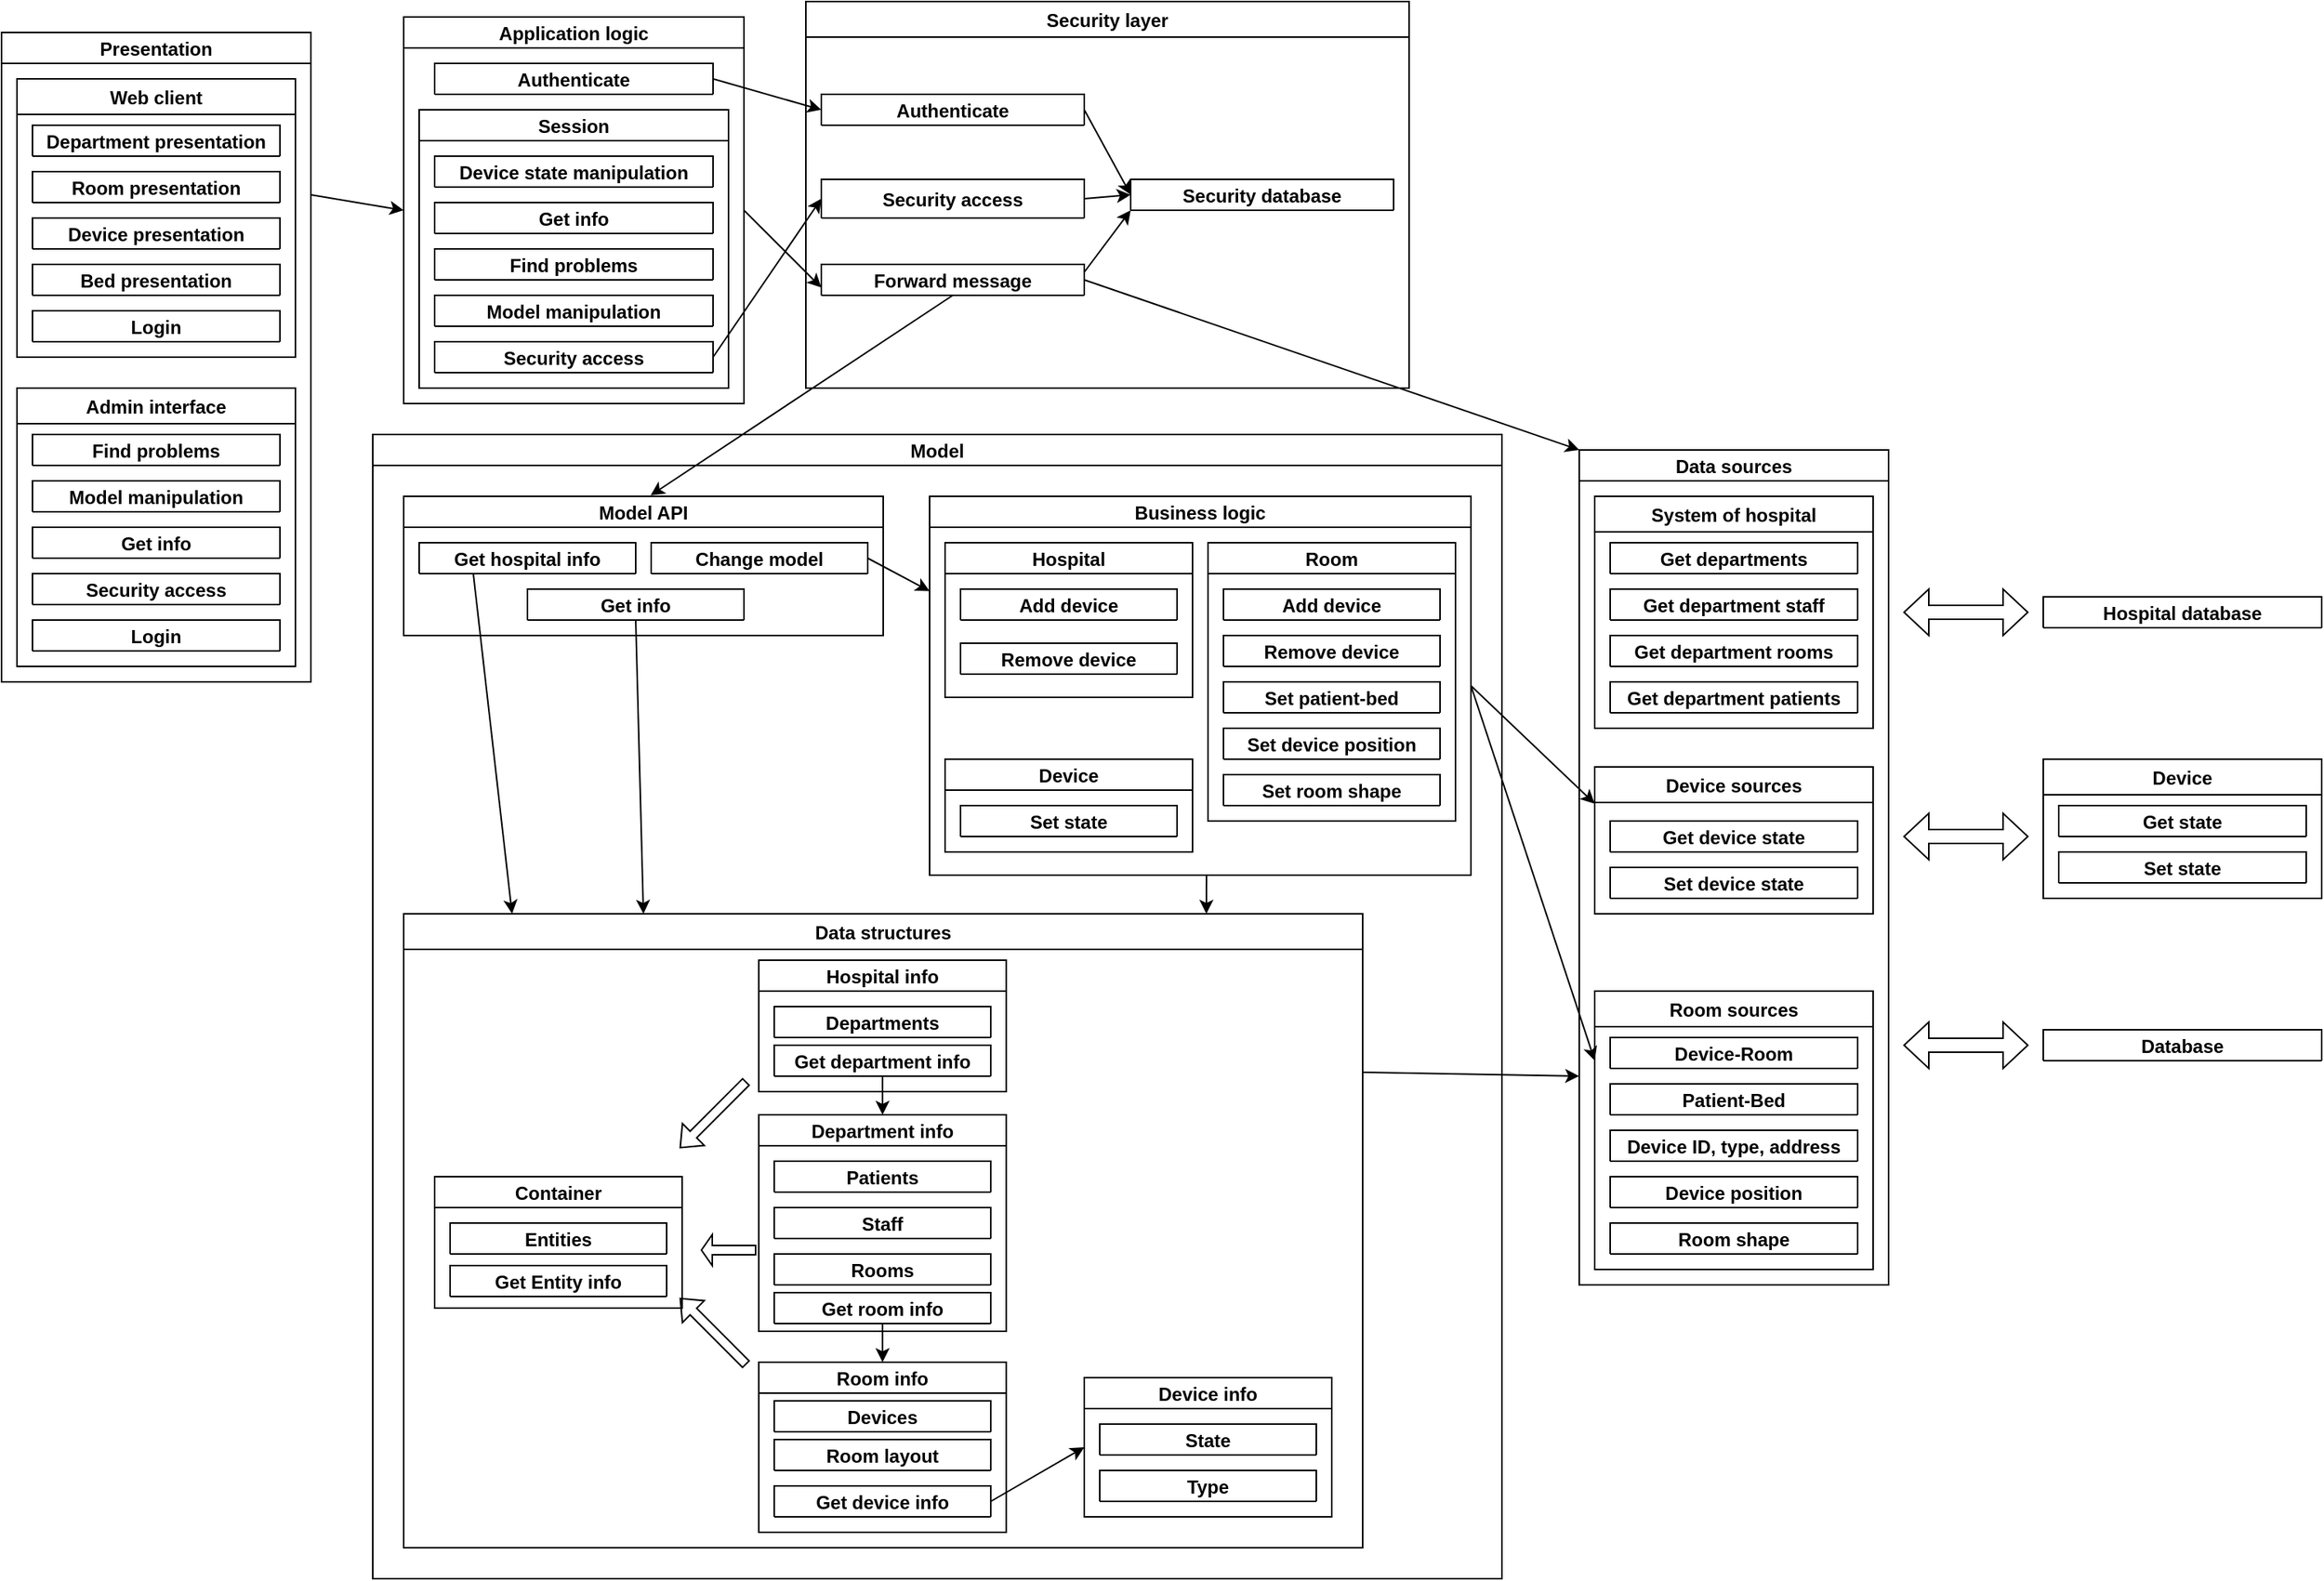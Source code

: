 <mxfile version="13.10.2" type="google"><diagram id="JKOTxtfurh0LHs6Syy15" name="Page-1"><mxGraphModel dx="1470" dy="750" grid="1" gridSize="10" guides="1" tooltips="1" connect="1" arrows="1" fold="1" page="1" pageScale="1" pageWidth="850" pageHeight="1100" math="0" shadow="0"><root><mxCell id="0"/><mxCell id="1" parent="0"/><mxCell id="d-jHDP0jdJp7qIPMm9kE-44" value="" style="shape=doubleArrow;whiteSpace=wrap;html=1;" parent="1" vertex="1"><mxGeometry x="1300" y="565" width="80" height="30" as="geometry"/></mxCell><mxCell id="d-jHDP0jdJp7qIPMm9kE-45" value="Device" style="swimlane;" parent="1" vertex="1"><mxGeometry x="1390" y="530" width="180" height="90" as="geometry"/></mxCell><mxCell id="d-jHDP0jdJp7qIPMm9kE-46" value="Get state" style="swimlane;startSize=20;" parent="d-jHDP0jdJp7qIPMm9kE-45" vertex="1"><mxGeometry x="10" y="30" width="160" height="20" as="geometry"/></mxCell><mxCell id="d-jHDP0jdJp7qIPMm9kE-47" value="Set state" style="swimlane;startSize=20;" parent="d-jHDP0jdJp7qIPMm9kE-45" vertex="1"><mxGeometry x="10" y="60" width="160" height="20" as="geometry"/></mxCell><mxCell id="d-jHDP0jdJp7qIPMm9kE-48" value="Hospital database" style="swimlane;" parent="1" vertex="1"><mxGeometry x="1390" y="425" width="180" height="20" as="geometry"/></mxCell><mxCell id="d-jHDP0jdJp7qIPMm9kE-49" value="" style="shape=doubleArrow;whiteSpace=wrap;html=1;" parent="1" vertex="1"><mxGeometry x="1300" y="420" width="80" height="30" as="geometry"/></mxCell><mxCell id="d-jHDP0jdJp7qIPMm9kE-50" value="Database" style="swimlane;" parent="1" vertex="1"><mxGeometry x="1390" y="705" width="180" height="20" as="geometry"/></mxCell><mxCell id="d-jHDP0jdJp7qIPMm9kE-51" value="" style="shape=doubleArrow;whiteSpace=wrap;html=1;" parent="1" vertex="1"><mxGeometry x="1300" y="700" width="80" height="30" as="geometry"/></mxCell><mxCell id="d-jHDP0jdJp7qIPMm9kE-110" value="Presentation" style="swimlane;startSize=20;" parent="1" vertex="1"><mxGeometry x="70" y="60" width="200" height="420" as="geometry"/></mxCell><mxCell id="d-jHDP0jdJp7qIPMm9kE-111" value="Web client" style="swimlane;" parent="d-jHDP0jdJp7qIPMm9kE-110" vertex="1"><mxGeometry x="10" y="30" width="180" height="180" as="geometry"/></mxCell><mxCell id="d-jHDP0jdJp7qIPMm9kE-112" value="Department presentation" style="swimlane;startSize=20;" parent="d-jHDP0jdJp7qIPMm9kE-111" vertex="1"><mxGeometry x="10" y="30" width="160" height="20" as="geometry"/></mxCell><mxCell id="d-jHDP0jdJp7qIPMm9kE-113" value="Room presentation" style="swimlane;startSize=20;" parent="d-jHDP0jdJp7qIPMm9kE-111" vertex="1"><mxGeometry x="10" y="60" width="160" height="20" as="geometry"/></mxCell><mxCell id="d-jHDP0jdJp7qIPMm9kE-114" value="Device presentation" style="swimlane;startSize=20;" parent="d-jHDP0jdJp7qIPMm9kE-111" vertex="1"><mxGeometry x="10" y="90" width="160" height="20" as="geometry"/></mxCell><mxCell id="d-jHDP0jdJp7qIPMm9kE-115" value="Bed presentation" style="swimlane;startSize=20;" parent="d-jHDP0jdJp7qIPMm9kE-111" vertex="1"><mxGeometry x="10" y="120" width="160" height="20" as="geometry"/></mxCell><mxCell id="sitLfripYZY4xvB7YL1Z-2" value="Login" style="swimlane;startSize=20;" parent="d-jHDP0jdJp7qIPMm9kE-111" vertex="1"><mxGeometry x="10" y="150" width="160" height="20" as="geometry"/></mxCell><mxCell id="d-jHDP0jdJp7qIPMm9kE-116" value="Admin interface" style="swimlane;" parent="d-jHDP0jdJp7qIPMm9kE-110" vertex="1"><mxGeometry x="10" y="230" width="180" height="180" as="geometry"/></mxCell><mxCell id="d-jHDP0jdJp7qIPMm9kE-117" value="Find problems" style="swimlane;startSize=20;" parent="d-jHDP0jdJp7qIPMm9kE-116" vertex="1"><mxGeometry x="10" y="30" width="160" height="20" as="geometry"/></mxCell><mxCell id="d-jHDP0jdJp7qIPMm9kE-118" value="Model manipulation" style="swimlane;startSize=20;" parent="d-jHDP0jdJp7qIPMm9kE-116" vertex="1"><mxGeometry x="10" y="60" width="160" height="20" as="geometry"/></mxCell><mxCell id="d-jHDP0jdJp7qIPMm9kE-119" value="Get info" style="swimlane;startSize=20;" parent="d-jHDP0jdJp7qIPMm9kE-116" vertex="1"><mxGeometry x="10" y="90" width="160" height="20" as="geometry"/></mxCell><mxCell id="sitLfripYZY4xvB7YL1Z-3" value="Login" style="swimlane;startSize=20;" parent="d-jHDP0jdJp7qIPMm9kE-116" vertex="1"><mxGeometry x="10" y="150" width="160" height="20" as="geometry"/></mxCell><mxCell id="hPlKZOSBvzZodpUf7gXy-1" value="Security access" style="swimlane;startSize=20;" parent="d-jHDP0jdJp7qIPMm9kE-116" vertex="1"><mxGeometry x="10" y="120" width="160" height="20" as="geometry"/></mxCell><mxCell id="RqJUmdOlR7B8RpJYE1TP-16" value="" style="endArrow=classic;html=1;exitX=1;exitY=0.25;exitDx=0;exitDy=0;entryX=0;entryY=0.5;entryDx=0;entryDy=0;" parent="1" source="d-jHDP0jdJp7qIPMm9kE-110" target="4utyoPixQheDn4CcsBq--27" edge="1"><mxGeometry width="50" height="50" relative="1" as="geometry"><mxPoint x="760" y="190" as="sourcePoint"/><mxPoint x="810" y="140" as="targetPoint"/></mxGeometry></mxCell><mxCell id="RqJUmdOlR7B8RpJYE1TP-20" value="Data sources" style="swimlane;startSize=20;" parent="1" vertex="1"><mxGeometry x="1090" y="330" width="200" height="540" as="geometry"/></mxCell><mxCell id="RqJUmdOlR7B8RpJYE1TP-21" value="System of hospital" style="swimlane;" parent="RqJUmdOlR7B8RpJYE1TP-20" vertex="1"><mxGeometry x="10" y="30" width="180" height="150" as="geometry"/></mxCell><mxCell id="RqJUmdOlR7B8RpJYE1TP-22" value="Get departments" style="swimlane;startSize=20;" parent="RqJUmdOlR7B8RpJYE1TP-21" vertex="1"><mxGeometry x="10" y="30" width="160" height="20" as="geometry"/></mxCell><mxCell id="RqJUmdOlR7B8RpJYE1TP-24" value="Get department staff" style="swimlane;startSize=20;" parent="RqJUmdOlR7B8RpJYE1TP-21" vertex="1"><mxGeometry x="10" y="60" width="160" height="20" as="geometry"/></mxCell><mxCell id="RqJUmdOlR7B8RpJYE1TP-23" value="Get department patients" style="swimlane;startSize=20;" parent="RqJUmdOlR7B8RpJYE1TP-21" vertex="1"><mxGeometry x="10" y="120" width="160" height="20" as="geometry"/></mxCell><mxCell id="RqJUmdOlR7B8RpJYE1TP-25" value="Get department rooms" style="swimlane;startSize=20;" parent="RqJUmdOlR7B8RpJYE1TP-21" vertex="1"><mxGeometry x="10" y="90" width="160" height="20" as="geometry"/></mxCell><mxCell id="RqJUmdOlR7B8RpJYE1TP-26" value="Device sources" style="swimlane;" parent="RqJUmdOlR7B8RpJYE1TP-20" vertex="1"><mxGeometry x="10" y="205" width="180" height="95" as="geometry"/></mxCell><mxCell id="RqJUmdOlR7B8RpJYE1TP-27" value="Get device state" style="swimlane;startSize=20;" parent="RqJUmdOlR7B8RpJYE1TP-26" vertex="1"><mxGeometry x="10" y="35" width="160" height="20" as="geometry"/></mxCell><mxCell id="RqJUmdOlR7B8RpJYE1TP-28" value="Set device state" style="swimlane;startSize=20;" parent="RqJUmdOlR7B8RpJYE1TP-26" vertex="1"><mxGeometry x="10" y="65" width="160" height="20" as="geometry"/></mxCell><mxCell id="RqJUmdOlR7B8RpJYE1TP-29" value="Room sources" style="swimlane;" parent="RqJUmdOlR7B8RpJYE1TP-20" vertex="1"><mxGeometry x="10" y="350" width="180" height="180" as="geometry"/></mxCell><mxCell id="RqJUmdOlR7B8RpJYE1TP-30" value="Device position" style="swimlane;startSize=20;" parent="RqJUmdOlR7B8RpJYE1TP-29" vertex="1"><mxGeometry x="10" y="120" width="160" height="20" as="geometry"/></mxCell><mxCell id="CvcwBOX3dEeAEruiwFQa-1" value="Room shape" style="swimlane;startSize=20;" parent="RqJUmdOlR7B8RpJYE1TP-29" vertex="1"><mxGeometry x="10" y="150" width="160" height="20" as="geometry"/></mxCell><mxCell id="RqJUmdOlR7B8RpJYE1TP-31" value="Device-Room" style="swimlane;startSize=20;" parent="RqJUmdOlR7B8RpJYE1TP-29" vertex="1"><mxGeometry x="10" y="30" width="160" height="20" as="geometry"/></mxCell><mxCell id="RqJUmdOlR7B8RpJYE1TP-32" value="Patient-Bed" style="swimlane;startSize=20;" parent="RqJUmdOlR7B8RpJYE1TP-29" vertex="1"><mxGeometry x="10" y="60" width="160" height="20" as="geometry"/></mxCell><mxCell id="o7GPz9LNfkKJkHx3s3Bs-9" value="Device ID, type, address" style="swimlane;startSize=20;" parent="RqJUmdOlR7B8RpJYE1TP-29" vertex="1"><mxGeometry x="10" y="90" width="160" height="20" as="geometry"/></mxCell><mxCell id="RqJUmdOlR7B8RpJYE1TP-36" value="" style="endArrow=classic;html=1;exitX=1;exitY=0.5;exitDx=0;exitDy=0;entryX=0;entryY=0;entryDx=0;entryDy=0;" parent="1" source="rtHGyTvihn_830pgWWPc-2" target="RqJUmdOlR7B8RpJYE1TP-20" edge="1"><mxGeometry width="50" height="50" relative="1" as="geometry"><mxPoint x="700" y="330" as="sourcePoint"/><mxPoint x="1070" y="170" as="targetPoint"/></mxGeometry></mxCell><mxCell id="4utyoPixQheDn4CcsBq--6" value="Model" style="swimlane;startSize=20;" parent="1" vertex="1"><mxGeometry x="310" y="320" width="730" height="740" as="geometry"/></mxCell><mxCell id="d-jHDP0jdJp7qIPMm9kE-6" value="Data structures" style="swimlane;" parent="4utyoPixQheDn4CcsBq--6" vertex="1"><mxGeometry x="20" y="310" width="620" height="410" as="geometry"/></mxCell><mxCell id="d-jHDP0jdJp7qIPMm9kE-10" value="Device info" style="swimlane;startSize=20;" parent="d-jHDP0jdJp7qIPMm9kE-6" vertex="1"><mxGeometry x="440" y="300" width="160" height="90" as="geometry"/></mxCell><mxCell id="d-jHDP0jdJp7qIPMm9kE-12" value="State" style="swimlane;startSize=20;" parent="d-jHDP0jdJp7qIPMm9kE-10" vertex="1"><mxGeometry x="10" y="30" width="140" height="20" as="geometry"/></mxCell><mxCell id="d-jHDP0jdJp7qIPMm9kE-13" value="Type" style="swimlane;startSize=20;" parent="d-jHDP0jdJp7qIPMm9kE-10" vertex="1"><mxGeometry x="10" y="60" width="140" height="20" as="geometry"/></mxCell><mxCell id="d-jHDP0jdJp7qIPMm9kE-15" value="Hospital info" style="swimlane;startSize=20;" parent="d-jHDP0jdJp7qIPMm9kE-6" vertex="1"><mxGeometry x="229.58" y="30" width="160" height="85" as="geometry"/></mxCell><mxCell id="d-jHDP0jdJp7qIPMm9kE-16" value="Departments" style="swimlane;startSize=20;" parent="d-jHDP0jdJp7qIPMm9kE-15" vertex="1"><mxGeometry x="10" y="30" width="140" height="20" as="geometry"/></mxCell><mxCell id="4utyoPixQheDn4CcsBq--1" value="Get department info" style="swimlane;startSize=20;" parent="d-jHDP0jdJp7qIPMm9kE-15" vertex="1"><mxGeometry x="10" y="55" width="140" height="20" as="geometry"/></mxCell><mxCell id="d-jHDP0jdJp7qIPMm9kE-18" value="Department info" style="swimlane;startSize=20;" parent="d-jHDP0jdJp7qIPMm9kE-6" vertex="1"><mxGeometry x="229.58" y="130" width="160" height="140" as="geometry"/></mxCell><mxCell id="d-jHDP0jdJp7qIPMm9kE-19" value="Patients" style="swimlane;startSize=20;" parent="d-jHDP0jdJp7qIPMm9kE-18" vertex="1"><mxGeometry x="10" y="30" width="140" height="20" as="geometry"/></mxCell><mxCell id="4utyoPixQheDn4CcsBq--4" value="Rooms" style="swimlane;startSize=20;" parent="d-jHDP0jdJp7qIPMm9kE-18" vertex="1"><mxGeometry x="10" y="90" width="140" height="20" as="geometry"/></mxCell><mxCell id="4utyoPixQheDn4CcsBq--5" value="Get room info" style="swimlane;startSize=20;" parent="d-jHDP0jdJp7qIPMm9kE-18" vertex="1"><mxGeometry x="10" y="115" width="140" height="20" as="geometry"/></mxCell><mxCell id="trLJL_lWRtV6mqAJenZn-3" value="Staff" style="swimlane;startSize=20;" parent="d-jHDP0jdJp7qIPMm9kE-18" vertex="1"><mxGeometry x="10" y="60" width="140" height="20" as="geometry"/></mxCell><mxCell id="d-jHDP0jdJp7qIPMm9kE-20" value="Room info" style="swimlane;startSize=20;" parent="d-jHDP0jdJp7qIPMm9kE-6" vertex="1"><mxGeometry x="229.58" y="290" width="160" height="110" as="geometry"/></mxCell><mxCell id="d-jHDP0jdJp7qIPMm9kE-142" value="Devices" style="swimlane;startSize=20;" parent="d-jHDP0jdJp7qIPMm9kE-20" vertex="1"><mxGeometry x="10" y="25" width="140" height="20" as="geometry"/></mxCell><mxCell id="d-jHDP0jdJp7qIPMm9kE-143" value="Get device info" style="swimlane;startSize=20;" parent="d-jHDP0jdJp7qIPMm9kE-20" vertex="1"><mxGeometry x="10" y="80" width="140" height="20" as="geometry"/></mxCell><mxCell id="o7GPz9LNfkKJkHx3s3Bs-2" value="Room layout" style="swimlane;startSize=20;" parent="d-jHDP0jdJp7qIPMm9kE-20" vertex="1"><mxGeometry x="10.0" y="50" width="140" height="20" as="geometry"/></mxCell><mxCell id="d-jHDP0jdJp7qIPMm9kE-99" value="" style="shape=singleArrow;direction=north;whiteSpace=wrap;html=1;rotation=-90;" parent="d-jHDP0jdJp7qIPMm9kE-6" vertex="1"><mxGeometry x="200" y="200" width="20" height="35" as="geometry"/></mxCell><mxCell id="d-jHDP0jdJp7qIPMm9kE-100" value="" style="shape=singleArrow;direction=north;whiteSpace=wrap;html=1;rotation=-135;" parent="d-jHDP0jdJp7qIPMm9kE-6" vertex="1"><mxGeometry x="190" y="100" width="20" height="60" as="geometry"/></mxCell><mxCell id="d-jHDP0jdJp7qIPMm9kE-101" value="" style="shape=singleArrow;direction=north;whiteSpace=wrap;html=1;rotation=-45;" parent="d-jHDP0jdJp7qIPMm9kE-6" vertex="1"><mxGeometry x="190" y="240" width="20" height="60" as="geometry"/></mxCell><mxCell id="d-jHDP0jdJp7qIPMm9kE-81" value="Container" style="swimlane;startSize=20;" parent="d-jHDP0jdJp7qIPMm9kE-6" vertex="1"><mxGeometry x="20" y="170" width="160" height="85" as="geometry"/></mxCell><mxCell id="d-jHDP0jdJp7qIPMm9kE-82" value="Entities" style="swimlane;startSize=20;" parent="d-jHDP0jdJp7qIPMm9kE-81" vertex="1"><mxGeometry x="10" y="30" width="140" height="20" as="geometry"/></mxCell><mxCell id="o7GPz9LNfkKJkHx3s3Bs-1" value="Get Entity info" style="swimlane;startSize=20;" parent="d-jHDP0jdJp7qIPMm9kE-81" vertex="1"><mxGeometry x="10" y="57.5" width="140" height="20" as="geometry"/></mxCell><mxCell id="4utyoPixQheDn4CcsBq--19" value="" style="endArrow=classic;html=1;exitX=1;exitY=0.5;exitDx=0;exitDy=0;entryX=0;entryY=0.5;entryDx=0;entryDy=0;" parent="d-jHDP0jdJp7qIPMm9kE-6" source="d-jHDP0jdJp7qIPMm9kE-143" target="d-jHDP0jdJp7qIPMm9kE-10" edge="1"><mxGeometry width="50" height="50" relative="1" as="geometry"><mxPoint x="460" y="340" as="sourcePoint"/><mxPoint x="430" y="355" as="targetPoint"/></mxGeometry></mxCell><mxCell id="ZH1CV3WEcWp2nwzTjxnf-1" value="" style="endArrow=classic;html=1;exitX=0.5;exitY=1;exitDx=0;exitDy=0;entryX=0.5;entryY=0;entryDx=0;entryDy=0;" parent="d-jHDP0jdJp7qIPMm9kE-6" source="4utyoPixQheDn4CcsBq--5" target="d-jHDP0jdJp7qIPMm9kE-20" edge="1"><mxGeometry width="50" height="50" relative="1" as="geometry"><mxPoint x="389.58" y="410" as="sourcePoint"/><mxPoint x="450" y="370" as="targetPoint"/></mxGeometry></mxCell><mxCell id="ZH1CV3WEcWp2nwzTjxnf-2" value="" style="endArrow=classic;html=1;exitX=0.5;exitY=1;exitDx=0;exitDy=0;entryX=0.5;entryY=0;entryDx=0;entryDy=0;" parent="d-jHDP0jdJp7qIPMm9kE-6" source="4utyoPixQheDn4CcsBq--1" target="d-jHDP0jdJp7qIPMm9kE-18" edge="1"><mxGeometry width="50" height="50" relative="1" as="geometry"><mxPoint x="319.58" y="285" as="sourcePoint"/><mxPoint x="319.58" y="320" as="targetPoint"/></mxGeometry></mxCell><mxCell id="4utyoPixQheDn4CcsBq--8" value="Model API" style="swimlane;startSize=20;" parent="4utyoPixQheDn4CcsBq--6" vertex="1"><mxGeometry x="20" y="40" width="310" height="90" as="geometry"/></mxCell><mxCell id="4utyoPixQheDn4CcsBq--9" value="Get info" style="swimlane;startSize=20;" parent="4utyoPixQheDn4CcsBq--8" vertex="1"><mxGeometry x="80" y="60" width="140" height="20" as="geometry"/></mxCell><mxCell id="4utyoPixQheDn4CcsBq--12" value="Change model" style="swimlane;startSize=20;" parent="4utyoPixQheDn4CcsBq--8" vertex="1"><mxGeometry x="160" y="30" width="140" height="20" as="geometry"/></mxCell><mxCell id="o7GPz9LNfkKJkHx3s3Bs-12" value="Get hospital info" style="swimlane;startSize=20;" parent="4utyoPixQheDn4CcsBq--8" vertex="1"><mxGeometry x="10" y="30" width="140" height="20" as="geometry"/></mxCell><mxCell id="4utyoPixQheDn4CcsBq--20" value="" style="endArrow=classic;html=1;exitX=0.5;exitY=1;exitDx=0;exitDy=0;entryX=0.25;entryY=0;entryDx=0;entryDy=0;" parent="4utyoPixQheDn4CcsBq--6" source="4utyoPixQheDn4CcsBq--9" target="d-jHDP0jdJp7qIPMm9kE-6" edge="1"><mxGeometry width="50" height="50" relative="1" as="geometry"><mxPoint x="80" y="90" as="sourcePoint"/><mxPoint x="-20" y="353.75" as="targetPoint"/></mxGeometry></mxCell><mxCell id="o7GPz9LNfkKJkHx3s3Bs-13" value="" style="endArrow=classic;html=1;exitX=0.25;exitY=1;exitDx=0;exitDy=0;entryX=0.113;entryY=0;entryDx=0;entryDy=0;entryPerimeter=0;" parent="4utyoPixQheDn4CcsBq--6" source="o7GPz9LNfkKJkHx3s3Bs-12" target="d-jHDP0jdJp7qIPMm9kE-6" edge="1"><mxGeometry width="50" height="50" relative="1" as="geometry"><mxPoint x="85" y="110" as="sourcePoint"/><mxPoint x="80.0" y="290" as="targetPoint"/></mxGeometry></mxCell><mxCell id="trLJL_lWRtV6mqAJenZn-5" value="Business logic" style="swimlane;startSize=20;" parent="4utyoPixQheDn4CcsBq--6" vertex="1"><mxGeometry x="360" y="40" width="350" height="245" as="geometry"/></mxCell><mxCell id="4utyoPixQheDn4CcsBq--13" value="Device" style="swimlane;startSize=20;" parent="trLJL_lWRtV6mqAJenZn-5" vertex="1"><mxGeometry x="10" y="170" width="160" height="60" as="geometry"/></mxCell><mxCell id="d-jHDP0jdJp7qIPMm9kE-21" value="Set state" style="swimlane;startSize=20;" parent="4utyoPixQheDn4CcsBq--13" vertex="1"><mxGeometry x="10" y="30" width="140" height="20" as="geometry"/></mxCell><mxCell id="4utyoPixQheDn4CcsBq--16" value="Room" style="swimlane;startSize=20;" parent="trLJL_lWRtV6mqAJenZn-5" vertex="1"><mxGeometry x="180" y="30" width="160" height="180" as="geometry"/></mxCell><mxCell id="4utyoPixQheDn4CcsBq--17" value="Add device" style="swimlane;startSize=20;" parent="4utyoPixQheDn4CcsBq--16" vertex="1"><mxGeometry x="10" y="30" width="140" height="20" as="geometry"/></mxCell><mxCell id="4utyoPixQheDn4CcsBq--18" value="Remove device" style="swimlane;startSize=20;" parent="4utyoPixQheDn4CcsBq--16" vertex="1"><mxGeometry x="10" y="60" width="140" height="20" as="geometry"/></mxCell><mxCell id="nvEtzOYbcyhiN42GctfY-1" value="Set patient-bed" style="swimlane;startSize=20;" parent="4utyoPixQheDn4CcsBq--16" vertex="1"><mxGeometry x="10" y="90" width="140" height="20" as="geometry"/></mxCell><mxCell id="nvEtzOYbcyhiN42GctfY-2" value="Set device position" style="swimlane;startSize=20;" parent="4utyoPixQheDn4CcsBq--16" vertex="1"><mxGeometry x="10" y="120" width="140" height="20" as="geometry"/></mxCell><mxCell id="CvcwBOX3dEeAEruiwFQa-2" value="Set room shape" style="swimlane;startSize=20;" parent="4utyoPixQheDn4CcsBq--16" vertex="1"><mxGeometry x="10" y="150" width="140" height="20" as="geometry"/></mxCell><mxCell id="CvcwBOX3dEeAEruiwFQa-3" value="Hospital" style="swimlane;startSize=20;" parent="trLJL_lWRtV6mqAJenZn-5" vertex="1"><mxGeometry x="10" y="30" width="160" height="100" as="geometry"/></mxCell><mxCell id="CvcwBOX3dEeAEruiwFQa-4" value="Add device" style="swimlane;startSize=20;" parent="CvcwBOX3dEeAEruiwFQa-3" vertex="1"><mxGeometry x="10" y="30" width="140" height="20" as="geometry"/></mxCell><mxCell id="PiDNPS8xy1Adyw-5xfOz-1" value="Remove device" style="swimlane;startSize=20;" parent="CvcwBOX3dEeAEruiwFQa-3" vertex="1"><mxGeometry x="10" y="65" width="140" height="20" as="geometry"/></mxCell><mxCell id="trLJL_lWRtV6mqAJenZn-10" value="" style="endArrow=classic;html=1;entryX=0.837;entryY=0;entryDx=0;entryDy=0;entryPerimeter=0;" parent="trLJL_lWRtV6mqAJenZn-5" target="d-jHDP0jdJp7qIPMm9kE-6" edge="1"><mxGeometry width="50" height="50" relative="1" as="geometry"><mxPoint x="179" y="245" as="sourcePoint"/><mxPoint x="220" y="266.25" as="targetPoint"/></mxGeometry></mxCell><mxCell id="4utyoPixQheDn4CcsBq--22" value="" style="endArrow=classic;html=1;exitX=1;exitY=0.5;exitDx=0;exitDy=0;entryX=0;entryY=0.25;entryDx=0;entryDy=0;" parent="4utyoPixQheDn4CcsBq--6" source="4utyoPixQheDn4CcsBq--12" target="trLJL_lWRtV6mqAJenZn-5" edge="1"><mxGeometry width="50" height="50" relative="1" as="geometry"><mxPoint x="320" y="155" as="sourcePoint"/><mxPoint x="350" y="101" as="targetPoint"/></mxGeometry></mxCell><mxCell id="4utyoPixQheDn4CcsBq--24" value="" style="endArrow=classic;html=1;entryX=0;entryY=0.25;entryDx=0;entryDy=0;exitX=1;exitY=0.5;exitDx=0;exitDy=0;" parent="1" target="RqJUmdOlR7B8RpJYE1TP-26" edge="1" source="trLJL_lWRtV6mqAJenZn-5"><mxGeometry width="50" height="50" relative="1" as="geometry"><mxPoint x="1020" y="510" as="sourcePoint"/><mxPoint x="920" y="920" as="targetPoint"/></mxGeometry></mxCell><mxCell id="4utyoPixQheDn4CcsBq--25" value="" style="endArrow=classic;html=1;entryX=0;entryY=0.25;entryDx=0;entryDy=0;exitX=1;exitY=0.5;exitDx=0;exitDy=0;" parent="1" source="trLJL_lWRtV6mqAJenZn-5" target="RqJUmdOlR7B8RpJYE1TP-29" edge="1"><mxGeometry width="50" height="50" relative="1" as="geometry"><mxPoint x="860" y="450" as="sourcePoint"/><mxPoint x="910" y="465" as="targetPoint"/></mxGeometry></mxCell><mxCell id="trLJL_lWRtV6mqAJenZn-4" value="" style="endArrow=classic;html=1;exitX=1;exitY=0.25;exitDx=0;exitDy=0;entryX=0;entryY=0.75;entryDx=0;entryDy=0;" parent="1" source="d-jHDP0jdJp7qIPMm9kE-6" target="RqJUmdOlR7B8RpJYE1TP-20" edge="1"><mxGeometry width="50" height="50" relative="1" as="geometry"><mxPoint x="940.0" y="970" as="sourcePoint"/><mxPoint x="1330.42" y="520" as="targetPoint"/></mxGeometry></mxCell><mxCell id="trLJL_lWRtV6mqAJenZn-9" value="" style="endArrow=classic;html=1;exitX=0.5;exitY=1;exitDx=0;exitDy=0;entryX=0.515;entryY=-0.007;entryDx=0;entryDy=0;entryPerimeter=0;" parent="1" source="rtHGyTvihn_830pgWWPc-2" target="4utyoPixQheDn4CcsBq--8" edge="1"><mxGeometry width="50" height="50" relative="1" as="geometry"><mxPoint x="773.2" y="220" as="sourcePoint"/><mxPoint x="495" y="395" as="targetPoint"/></mxGeometry></mxCell><mxCell id="d-jHDP0jdJp7qIPMm9kE-25" value="Security layer" style="swimlane;" parent="1" vertex="1"><mxGeometry x="590" y="40" width="390" height="250" as="geometry"/></mxCell><mxCell id="d-jHDP0jdJp7qIPMm9kE-27" value="Security access" style="swimlane;startSize=25;" parent="d-jHDP0jdJp7qIPMm9kE-25" vertex="1"><mxGeometry x="10" y="115" width="170" height="25" as="geometry"/></mxCell><mxCell id="RqJUmdOlR7B8RpJYE1TP-2" value="Security database" style="swimlane;" parent="d-jHDP0jdJp7qIPMm9kE-25" vertex="1"><mxGeometry x="210" y="115" width="170" height="20" as="geometry"/></mxCell><mxCell id="RqJUmdOlR7B8RpJYE1TP-33" value="" style="endArrow=classic;html=1;exitX=1;exitY=0.5;exitDx=0;exitDy=0;entryX=0;entryY=0.5;entryDx=0;entryDy=0;" parent="d-jHDP0jdJp7qIPMm9kE-25" source="RqJUmdOlR7B8RpJYE1TP-8" target="RqJUmdOlR7B8RpJYE1TP-2" edge="1"><mxGeometry width="50" height="50" relative="1" as="geometry"><mxPoint x="170" y="200" as="sourcePoint"/><mxPoint x="220" y="150" as="targetPoint"/></mxGeometry></mxCell><mxCell id="RqJUmdOlR7B8RpJYE1TP-34" value="" style="endArrow=classic;html=1;exitX=1;exitY=0.5;exitDx=0;exitDy=0;entryX=0;entryY=0.5;entryDx=0;entryDy=0;" parent="d-jHDP0jdJp7qIPMm9kE-25" source="d-jHDP0jdJp7qIPMm9kE-27" target="RqJUmdOlR7B8RpJYE1TP-2" edge="1"><mxGeometry width="50" height="50" relative="1" as="geometry"><mxPoint x="170" y="200" as="sourcePoint"/><mxPoint x="220" y="150" as="targetPoint"/></mxGeometry></mxCell><mxCell id="RqJUmdOlR7B8RpJYE1TP-8" value="Authenticate" style="swimlane;startSize=20;" parent="d-jHDP0jdJp7qIPMm9kE-25" vertex="1"><mxGeometry x="10" y="60" width="170" height="20" as="geometry"/></mxCell><mxCell id="rtHGyTvihn_830pgWWPc-2" value="Forward message" style="swimlane;startSize=20;" parent="d-jHDP0jdJp7qIPMm9kE-25" vertex="1"><mxGeometry x="10" y="170" width="170" height="20" as="geometry"/></mxCell><mxCell id="rtHGyTvihn_830pgWWPc-3" value="" style="endArrow=classic;html=1;exitX=1;exitY=0.25;exitDx=0;exitDy=0;entryX=0;entryY=1;entryDx=0;entryDy=0;" parent="d-jHDP0jdJp7qIPMm9kE-25" source="rtHGyTvihn_830pgWWPc-2" target="RqJUmdOlR7B8RpJYE1TP-2" edge="1"><mxGeometry width="50" height="50" relative="1" as="geometry"><mxPoint x="190" y="190" as="sourcePoint"/><mxPoint x="720" y="110" as="targetPoint"/></mxGeometry></mxCell><mxCell id="RqJUmdOlR7B8RpJYE1TP-17" value="" style="endArrow=classic;html=1;exitX=1;exitY=0.5;exitDx=0;exitDy=0;entryX=0;entryY=0.75;entryDx=0;entryDy=0;" parent="1" source="4utyoPixQheDn4CcsBq--27" target="rtHGyTvihn_830pgWWPc-2" edge="1"><mxGeometry width="50" height="50" relative="1" as="geometry"><mxPoint x="990" y="200" as="sourcePoint"/><mxPoint x="1040" y="150" as="targetPoint"/></mxGeometry></mxCell><mxCell id="RqJUmdOlR7B8RpJYE1TP-18" value="" style="endArrow=classic;html=1;entryX=0;entryY=0.5;entryDx=0;entryDy=0;exitX=1;exitY=0.5;exitDx=0;exitDy=0;" parent="1" source="4utyoPixQheDn4CcsBq--42" target="d-jHDP0jdJp7qIPMm9kE-27" edge="1"><mxGeometry width="50" height="50" relative="1" as="geometry"><mxPoint x="540" y="250" as="sourcePoint"/><mxPoint x="880" y="100" as="targetPoint"/></mxGeometry></mxCell><mxCell id="4utyoPixQheDn4CcsBq--27" value="Application logic" style="swimlane;startSize=20;" parent="1" vertex="1"><mxGeometry x="330" y="50" width="220" height="250" as="geometry"/></mxCell><mxCell id="RqJUmdOlR7B8RpJYE1TP-9" value="Session" style="swimlane;startSize=20;" parent="4utyoPixQheDn4CcsBq--27" vertex="1"><mxGeometry x="10" y="60" width="200" height="180" as="geometry"/></mxCell><mxCell id="4utyoPixQheDn4CcsBq--40" value="Get info" style="swimlane;startSize=20;" parent="RqJUmdOlR7B8RpJYE1TP-9" vertex="1"><mxGeometry x="10" y="60" width="180" height="20" as="geometry"/></mxCell><mxCell id="4utyoPixQheDn4CcsBq--42" value="Security access" style="swimlane;startSize=20;" parent="RqJUmdOlR7B8RpJYE1TP-9" vertex="1"><mxGeometry x="10" y="150" width="180" height="20" as="geometry"/></mxCell><mxCell id="rtHGyTvihn_830pgWWPc-4" value="Model manipulation" style="swimlane;startSize=20;" parent="RqJUmdOlR7B8RpJYE1TP-9" vertex="1"><mxGeometry x="10" y="120" width="180" height="20" as="geometry"/></mxCell><mxCell id="4utyoPixQheDn4CcsBq--37" value="Find problems" style="swimlane;startSize=20;" parent="RqJUmdOlR7B8RpJYE1TP-9" vertex="1"><mxGeometry x="10" y="90" width="180" height="20" as="geometry"/></mxCell><mxCell id="4utyoPixQheDn4CcsBq--38" value="Device state manipulation" style="swimlane;startSize=20;" parent="RqJUmdOlR7B8RpJYE1TP-9" vertex="1"><mxGeometry x="10" y="30" width="180" height="20" as="geometry"/></mxCell><mxCell id="4utyoPixQheDn4CcsBq--41" value="Authenticate" style="swimlane;startSize=20;" parent="4utyoPixQheDn4CcsBq--27" vertex="1"><mxGeometry x="20" y="30" width="180" height="20" as="geometry"/></mxCell><mxCell id="4utyoPixQheDn4CcsBq--43" value="" style="endArrow=classic;html=1;entryX=0;entryY=0.5;entryDx=0;entryDy=0;exitX=1;exitY=0.5;exitDx=0;exitDy=0;" parent="1" source="4utyoPixQheDn4CcsBq--41" target="RqJUmdOlR7B8RpJYE1TP-8" edge="1"><mxGeometry width="50" height="50" relative="1" as="geometry"><mxPoint x="540" y="230.0" as="sourcePoint"/><mxPoint x="620" y="180.0" as="targetPoint"/></mxGeometry></mxCell></root></mxGraphModel></diagram></mxfile>